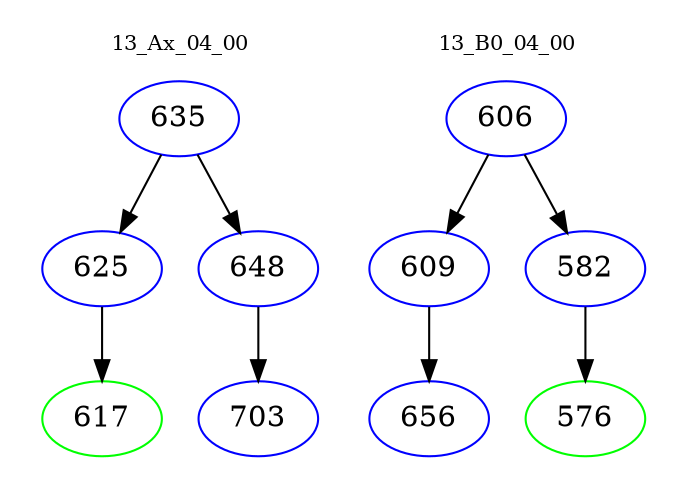 digraph{
subgraph cluster_0 {
color = white
label = "13_Ax_04_00";
fontsize=10;
T0_635 [label="635", color="blue"]
T0_635 -> T0_625 [color="black"]
T0_625 [label="625", color="blue"]
T0_625 -> T0_617 [color="black"]
T0_617 [label="617", color="green"]
T0_635 -> T0_648 [color="black"]
T0_648 [label="648", color="blue"]
T0_648 -> T0_703 [color="black"]
T0_703 [label="703", color="blue"]
}
subgraph cluster_1 {
color = white
label = "13_B0_04_00";
fontsize=10;
T1_606 [label="606", color="blue"]
T1_606 -> T1_609 [color="black"]
T1_609 [label="609", color="blue"]
T1_609 -> T1_656 [color="black"]
T1_656 [label="656", color="blue"]
T1_606 -> T1_582 [color="black"]
T1_582 [label="582", color="blue"]
T1_582 -> T1_576 [color="black"]
T1_576 [label="576", color="green"]
}
}
